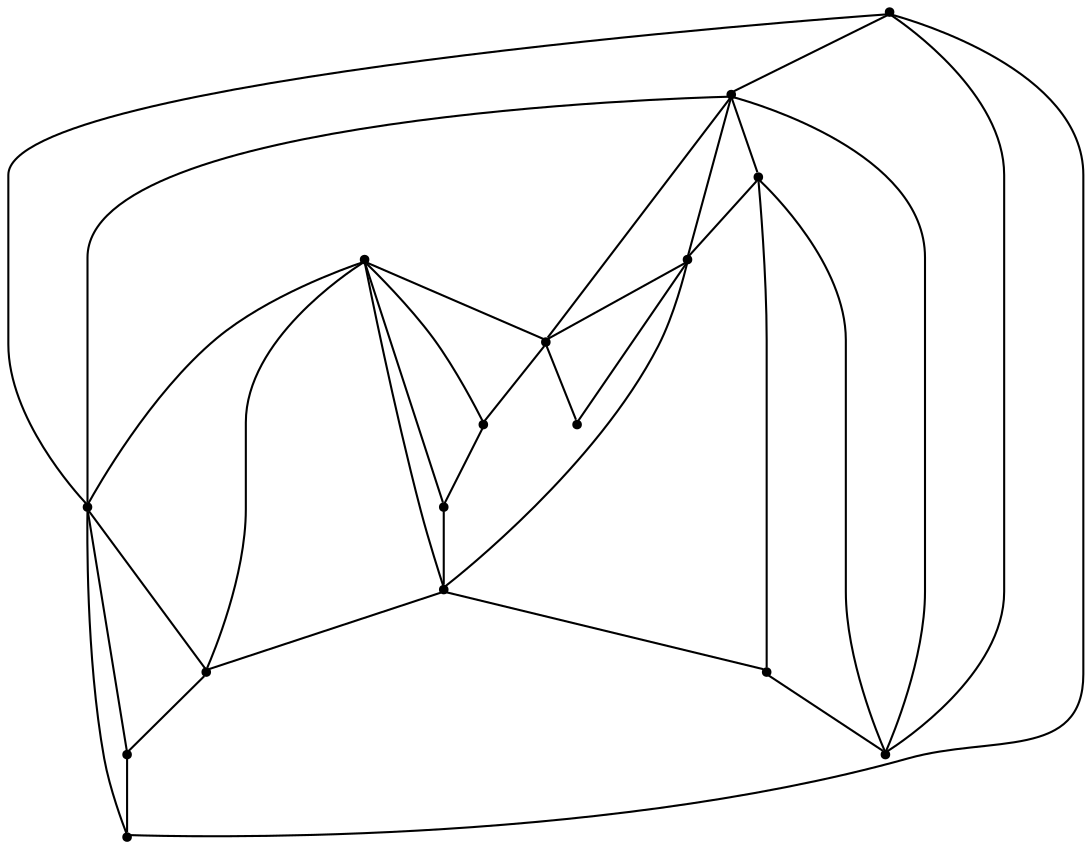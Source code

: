 graph {
  node [shape=point,comment="{\"directed\":false,\"doi\":\"10.1007/978-3-031-49272-3_3\",\"figure\":\"1 (2)\"}"]

  v0 [pos="1460.4899706895942,404.12935790068633"]
  v1 [pos="1349.202513725513,392.7359792063384"]
  v2 [pos="1279.2684170602827,521.1341734273583"]
  v3 [pos="1435.0776226176395,495.2593459683835"]
  v4 [pos="1327.1489058763616,595.4658335384204"]
  v5 [pos="1420.1793650583625,344.5457138827942"]
  v6 [pos="1412.9605217334167,572.1874165297717"]
  v7 [pos="1334.3063545840198,309.4946735560453"]
  v8 [pos="1259.8256860533895,289.3373921896331"]
  v9 [pos="1248.433216932842,596.903422866912"]
  v10 [pos="1168.5268030737202,492.71736653651067"]
  v11 [pos="1276.8512941267502,381.9634702131314"]
  v12 [pos="1103.154889230435,368.4325374154613"]
  v13 [pos="1091.582305916758,468.97221626215384"]
  v14 [pos="1136.2059867436035,301.93512075489537"]
  v15 [pos="1158.500181371115,563.8902471234154"]

  v13 -- v12 [id="-4",pos="1091.582305916758,468.97221626215384 1103.154889230435,368.4325374154613 1103.154889230435,368.4325374154613 1103.154889230435,368.4325374154613"]
  v12 -- v14 [id="-5",pos="1103.154889230435,368.4325374154613 1136.2059867436035,301.93512075489537 1136.2059867436035,301.93512075489537 1136.2059867436035,301.93512075489537"]
  v14 -- v8 [id="-6",pos="1136.2059867436035,301.93512075489537 1259.8256860533895,289.3373921896331 1259.8256860533895,289.3373921896331 1259.8256860533895,289.3373921896331"]
  v14 -- v9 [id="-8",pos="1136.2059867436035,301.93512075489537 1248.433216932842,596.903422866912 1248.433216932842,596.903422866912 1248.433216932842,596.903422866912"]
  v14 -- v6 [id="-9",pos="1136.2059867436035,301.93512075489537 1412.9605217334167,572.1874165297717 1412.9605217334167,572.1874165297717 1412.9605217334167,572.1874165297717"]
  v15 -- v9 [id="-12",pos="1158.500181371115,563.8902471234154 1248.433216932842,596.903422866912 1248.433216932842,596.903422866912 1248.433216932842,596.903422866912"]
  v10 -- v15 [id="-15",pos="1168.5268030737202,492.71736653651067 1158.500181371115,563.8902471234154 1158.500181371115,563.8902471234154 1158.500181371115,563.8902471234154"]
  v10 -- v13 [id="-16",pos="1168.5268030737202,492.71736653651067 1091.582305916758,468.97221626215384 1091.582305916758,468.97221626215384 1091.582305916758,468.97221626215384"]
  v9 -- v2 [id="-20",pos="1248.433216932842,596.903422866912 1279.2684170602827,521.1341734273583 1279.2684170602827,521.1341734273583 1279.2684170602827,521.1341734273583"]
  v9 -- v10 [id="-21",pos="1248.433216932842,596.903422866912 1168.5268030737202,492.71736653651067 1168.5268030737202,492.71736653651067 1168.5268030737202,492.71736653651067"]
  v8 -- v7 [id="-25",pos="1259.8256860533895,289.3373921896331 1334.3063545840198,309.4946735560453 1334.3063545840198,309.4946735560453 1334.3063545840198,309.4946735560453"]
  v11 -- v10 [id="-26",pos="1276.8512941267502,381.9634702131314 1168.5268030737202,492.71736653651067 1168.5268030737202,492.71736653651067 1168.5268030737202,492.71736653651067"]
  v11 -- v14 [id="-27",pos="1276.8512941267502,381.9634702131314 1136.2059867436035,301.93512075489537 1136.2059867436035,301.93512075489537 1136.2059867436035,301.93512075489537"]
  v11 -- v13 [id="-28",pos="1276.8512941267502,381.9634702131314 1091.582305916758,468.97221626215384 1091.582305916758,468.97221626215384 1091.582305916758,468.97221626215384"]
  v11 -- v12 [id="-29",pos="1276.8512941267502,381.9634702131314 1103.154889230435,368.4325374154613 1103.154889230435,368.4325374154613 1103.154889230435,368.4325374154613"]
  v11 -- v8 [id="-31",pos="1276.8512941267502,381.9634702131314 1259.8256860533895,289.3373921896331 1259.8256860533895,289.3373921896331 1259.8256860533895,289.3373921896331"]
  v11 -- v1 [id="-32",pos="1276.8512941267502,381.9634702131314 1349.202513725513,392.7359792063384 1349.202513725513,392.7359792063384 1349.202513725513,392.7359792063384"]
  v2 -- v4 [id="-33",pos="1279.2684170602827,521.1341734273583 1327.1489058763616,595.4658335384204 1327.1489058763616,595.4658335384204 1327.1489058763616,595.4658335384204"]
  v2 -- v1 [id="-34",pos="1279.2684170602827,521.1341734273583 1349.202513725513,392.7359792063384 1349.202513725513,392.7359792063384 1349.202513725513,392.7359792063384"]
  v2 -- v10 [id="-35",pos="1279.2684170602827,521.1341734273583 1168.5268030737202,492.71736653651067 1168.5268030737202,492.71736653651067 1168.5268030737202,492.71736653651067"]
  v4 -- v9 [id="-38",pos="1327.1489058763616,595.4658335384204 1248.433216932842,596.903422866912 1248.433216932842,596.903422866912 1248.433216932842,596.903422866912"]
  v7 -- v5 [id="-39",pos="1334.3063545840198,309.4946735560453 1420.1793650583625,344.5457138827942 1420.1793650583625,344.5457138827942 1420.1793650583625,344.5457138827942"]
  v1 -- v5 [id="-42",pos="1349.202513725513,392.7359792063384 1420.1793650583625,344.5457138827942 1420.1793650583625,344.5457138827942 1420.1793650583625,344.5457138827942"]
  v1 -- v8 [id="-43",pos="1349.202513725513,392.7359792063384 1259.8256860533895,289.3373921896331 1259.8256860533895,289.3373921896331 1259.8256860533895,289.3373921896331"]
  v1 -- v7 [id="-44",pos="1349.202513725513,392.7359792063384 1334.3063545840198,309.4946735560453 1334.3063545840198,309.4946735560453 1334.3063545840198,309.4946735560453"]
  v6 -- v4 [id="-45",pos="1412.9605217334167,572.1874165297717 1327.1489058763616,595.4658335384204 1327.1489058763616,595.4658335384204 1327.1489058763616,595.4658335384204"]
  v6 -- v3 [id="-47",pos="1412.9605217334167,572.1874165297717 1435.0776226176395,495.2593459683835 1435.0776226176395,495.2593459683835 1435.0776226176395,495.2593459683835"]
  v5 -- v0 [id="-50",pos="1420.1793650583625,344.5457138827942 1460.4899706895942,404.12935790068633 1460.4899706895942,404.12935790068633 1460.4899706895942,404.12935790068633"]
  v3 -- v2 [id="-51",pos="1435.0776226176395,495.2593459683835 1279.2684170602827,521.1341734273583 1279.2684170602827,521.1341734273583 1279.2684170602827,521.1341734273583"]
  v3 -- v4 [id="-52",pos="1435.0776226176395,495.2593459683835 1327.1489058763616,595.4658335384204 1327.1489058763616,595.4658335384204 1327.1489058763616,595.4658335384204"]
  v0 -- v3 [id="-57",pos="1460.4899706895942,404.12935790068633 1435.0776226176395,495.2593459683835 1435.0776226176395,495.2593459683835 1435.0776226176395,495.2593459683835"]
  v0 -- v2 [id="-58",pos="1460.4899706895942,404.12935790068633 1279.2684170602827,521.1341734273583 1279.2684170602827,521.1341734273583 1279.2684170602827,521.1341734273583"]
  v0 -- v1 [id="-59",pos="1460.4899706895942,404.12935790068633 1349.202513725513,392.7359792063384 1349.202513725513,392.7359792063384 1349.202513725513,392.7359792063384"]
}